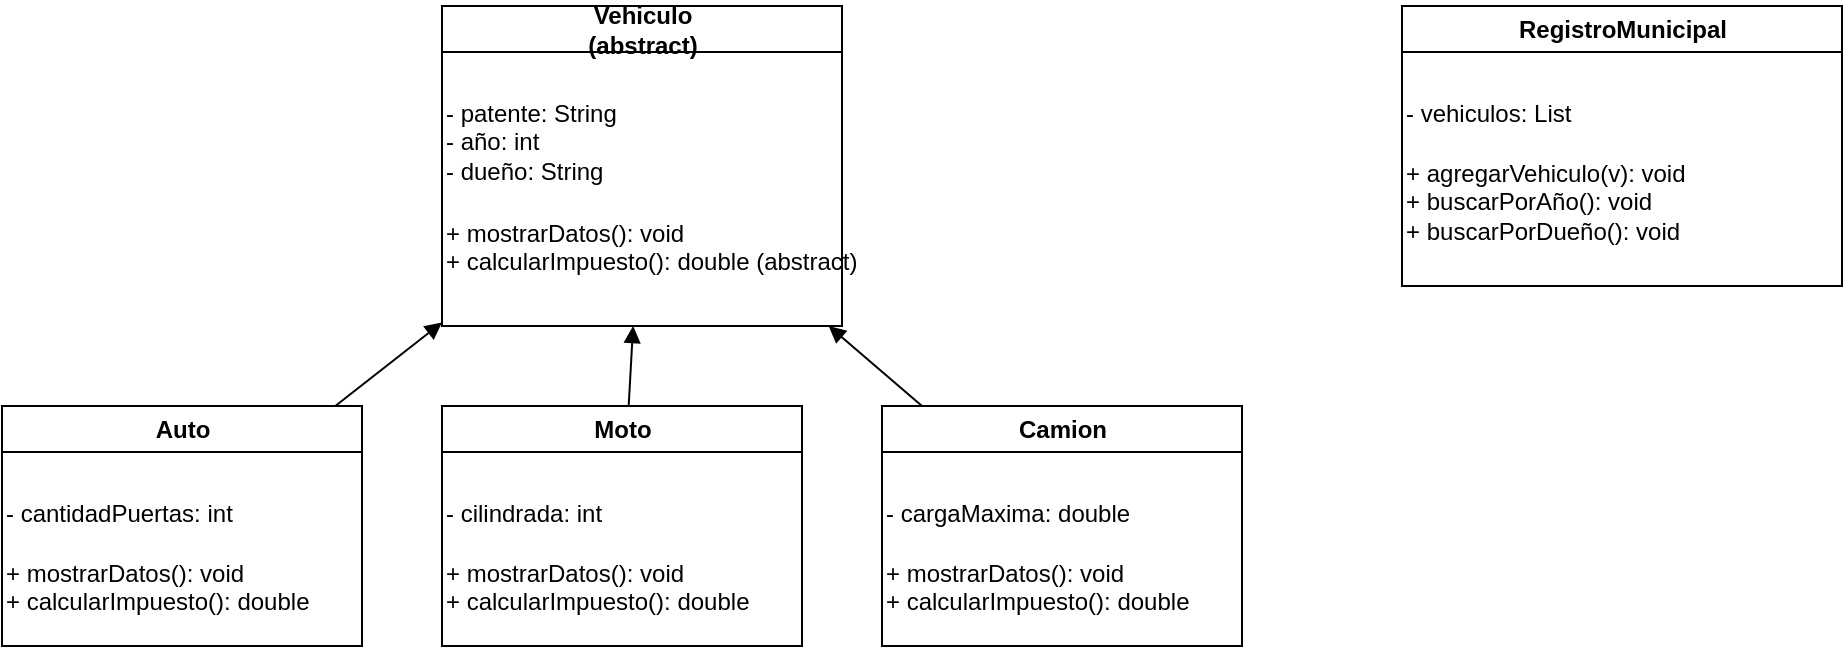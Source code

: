 <mxfile version="27.2.0" pages="2">
  <diagram name="Página-1" id="wcCfEud9NT2NICffnJvU">
    <mxGraphModel dx="872" dy="473" grid="1" gridSize="10" guides="1" tooltips="1" connect="1" arrows="1" fold="1" page="1" pageScale="1" pageWidth="827" pageHeight="1169" math="0" shadow="0">
      <root>
        <mxCell id="0" />
        <mxCell id="1" parent="0" />
        <mxCell id="RchZo4CV_Tuq3N8XFd4Q-1" value="&lt;b&gt;Vehiculo&lt;/b&gt;&#xa;(abstract)" style="swimlane;html=1;" vertex="1" parent="1">
          <mxGeometry x="600" y="230" width="200" height="160" as="geometry" />
        </mxCell>
        <mxCell id="RchZo4CV_Tuq3N8XFd4Q-2" value="- patente: String&#xa;- año: int&#xa;- dueño: String" style="text;html=1;align=left;verticalAlign=top;" vertex="1" parent="RchZo4CV_Tuq3N8XFd4Q-1">
          <mxGeometry y="40" width="200" height="60" as="geometry" />
        </mxCell>
        <mxCell id="RchZo4CV_Tuq3N8XFd4Q-3" value="+ mostrarDatos(): void&#xa;+ calcularImpuesto(): double (abstract)" style="text;html=1;align=left;verticalAlign=top;" vertex="1" parent="RchZo4CV_Tuq3N8XFd4Q-1">
          <mxGeometry y="100" width="200" height="60" as="geometry" />
        </mxCell>
        <mxCell id="RchZo4CV_Tuq3N8XFd4Q-4" value="&lt;b&gt;Auto&lt;/b&gt;" style="swimlane;html=1;" vertex="1" parent="1">
          <mxGeometry x="380" y="430" width="180" height="120" as="geometry" />
        </mxCell>
        <mxCell id="RchZo4CV_Tuq3N8XFd4Q-5" value="- cantidadPuertas: int" style="text;html=1;align=left;verticalAlign=top;" vertex="1" parent="RchZo4CV_Tuq3N8XFd4Q-4">
          <mxGeometry y="40" width="180" height="30" as="geometry" />
        </mxCell>
        <mxCell id="RchZo4CV_Tuq3N8XFd4Q-6" value="+ mostrarDatos(): void&#xa;+ calcularImpuesto(): double" style="text;html=1;align=left;verticalAlign=top;" vertex="1" parent="RchZo4CV_Tuq3N8XFd4Q-4">
          <mxGeometry y="70" width="180" height="50" as="geometry" />
        </mxCell>
        <mxCell id="RchZo4CV_Tuq3N8XFd4Q-7" value="&lt;b&gt;Moto&lt;/b&gt;" style="swimlane;html=1;" vertex="1" parent="1">
          <mxGeometry x="600" y="430" width="180" height="120" as="geometry" />
        </mxCell>
        <mxCell id="RchZo4CV_Tuq3N8XFd4Q-8" value="- cilindrada: int" style="text;html=1;align=left;verticalAlign=top;" vertex="1" parent="RchZo4CV_Tuq3N8XFd4Q-7">
          <mxGeometry y="40" width="180" height="30" as="geometry" />
        </mxCell>
        <mxCell id="RchZo4CV_Tuq3N8XFd4Q-9" value="+ mostrarDatos(): void&#xa;+ calcularImpuesto(): double" style="text;html=1;align=left;verticalAlign=top;" vertex="1" parent="RchZo4CV_Tuq3N8XFd4Q-7">
          <mxGeometry y="70" width="180" height="50" as="geometry" />
        </mxCell>
        <mxCell id="RchZo4CV_Tuq3N8XFd4Q-10" value="&lt;b&gt;Camion&lt;/b&gt;" style="swimlane;html=1;" vertex="1" parent="1">
          <mxGeometry x="820" y="430" width="180" height="120" as="geometry" />
        </mxCell>
        <mxCell id="RchZo4CV_Tuq3N8XFd4Q-11" value="- cargaMaxima: double" style="text;html=1;align=left;verticalAlign=top;" vertex="1" parent="RchZo4CV_Tuq3N8XFd4Q-10">
          <mxGeometry y="40" width="180" height="30" as="geometry" />
        </mxCell>
        <mxCell id="RchZo4CV_Tuq3N8XFd4Q-12" value="+ mostrarDatos(): void&#xa;+ calcularImpuesto(): double" style="text;html=1;align=left;verticalAlign=top;" vertex="1" parent="RchZo4CV_Tuq3N8XFd4Q-10">
          <mxGeometry y="70" width="180" height="50" as="geometry" />
        </mxCell>
        <mxCell id="RchZo4CV_Tuq3N8XFd4Q-13" value="&lt;b&gt;RegistroMunicipal&lt;/b&gt;" style="swimlane;html=1;" vertex="1" parent="1">
          <mxGeometry x="1080" y="230" width="220" height="140" as="geometry" />
        </mxCell>
        <mxCell id="RchZo4CV_Tuq3N8XFd4Q-14" value="- vehiculos: List&lt;Vehiculo&gt;" style="text;html=1;align=left;verticalAlign=top;" vertex="1" parent="RchZo4CV_Tuq3N8XFd4Q-13">
          <mxGeometry y="40" width="220" height="30" as="geometry" />
        </mxCell>
        <mxCell id="RchZo4CV_Tuq3N8XFd4Q-15" value="+ agregarVehiculo(v): void&#xa;+ buscarPorAño(): void&#xa;+ buscarPorDueño(): void" style="text;html=1;align=left;verticalAlign=top;" vertex="1" parent="RchZo4CV_Tuq3N8XFd4Q-13">
          <mxGeometry y="70" width="220" height="70" as="geometry" />
        </mxCell>
        <mxCell id="RchZo4CV_Tuq3N8XFd4Q-16" style="endArrow=block;html=1;" edge="1" parent="1" source="RchZo4CV_Tuq3N8XFd4Q-4" target="RchZo4CV_Tuq3N8XFd4Q-1">
          <mxGeometry relative="1" as="geometry" />
        </mxCell>
        <mxCell id="RchZo4CV_Tuq3N8XFd4Q-17" style="endArrow=block;html=1;" edge="1" parent="1" source="RchZo4CV_Tuq3N8XFd4Q-7" target="RchZo4CV_Tuq3N8XFd4Q-1">
          <mxGeometry relative="1" as="geometry" />
        </mxCell>
        <mxCell id="RchZo4CV_Tuq3N8XFd4Q-18" style="endArrow=block;html=1;" edge="1" parent="1" source="RchZo4CV_Tuq3N8XFd4Q-10" target="RchZo4CV_Tuq3N8XFd4Q-1">
          <mxGeometry relative="1" as="geometry" />
        </mxCell>
      </root>
    </mxGraphModel>
  </diagram>
  <diagram id="wazAVLhdt48TnuDKTmdV" name="Página-2">
    <mxGraphModel dx="872" dy="473" grid="1" gridSize="10" guides="1" tooltips="1" connect="1" arrows="1" fold="1" page="1" pageScale="1" pageWidth="827" pageHeight="1169" math="0" shadow="0">
      <root>
        <mxCell id="0" />
        <mxCell id="1" parent="0" />
      </root>
    </mxGraphModel>
  </diagram>
</mxfile>
